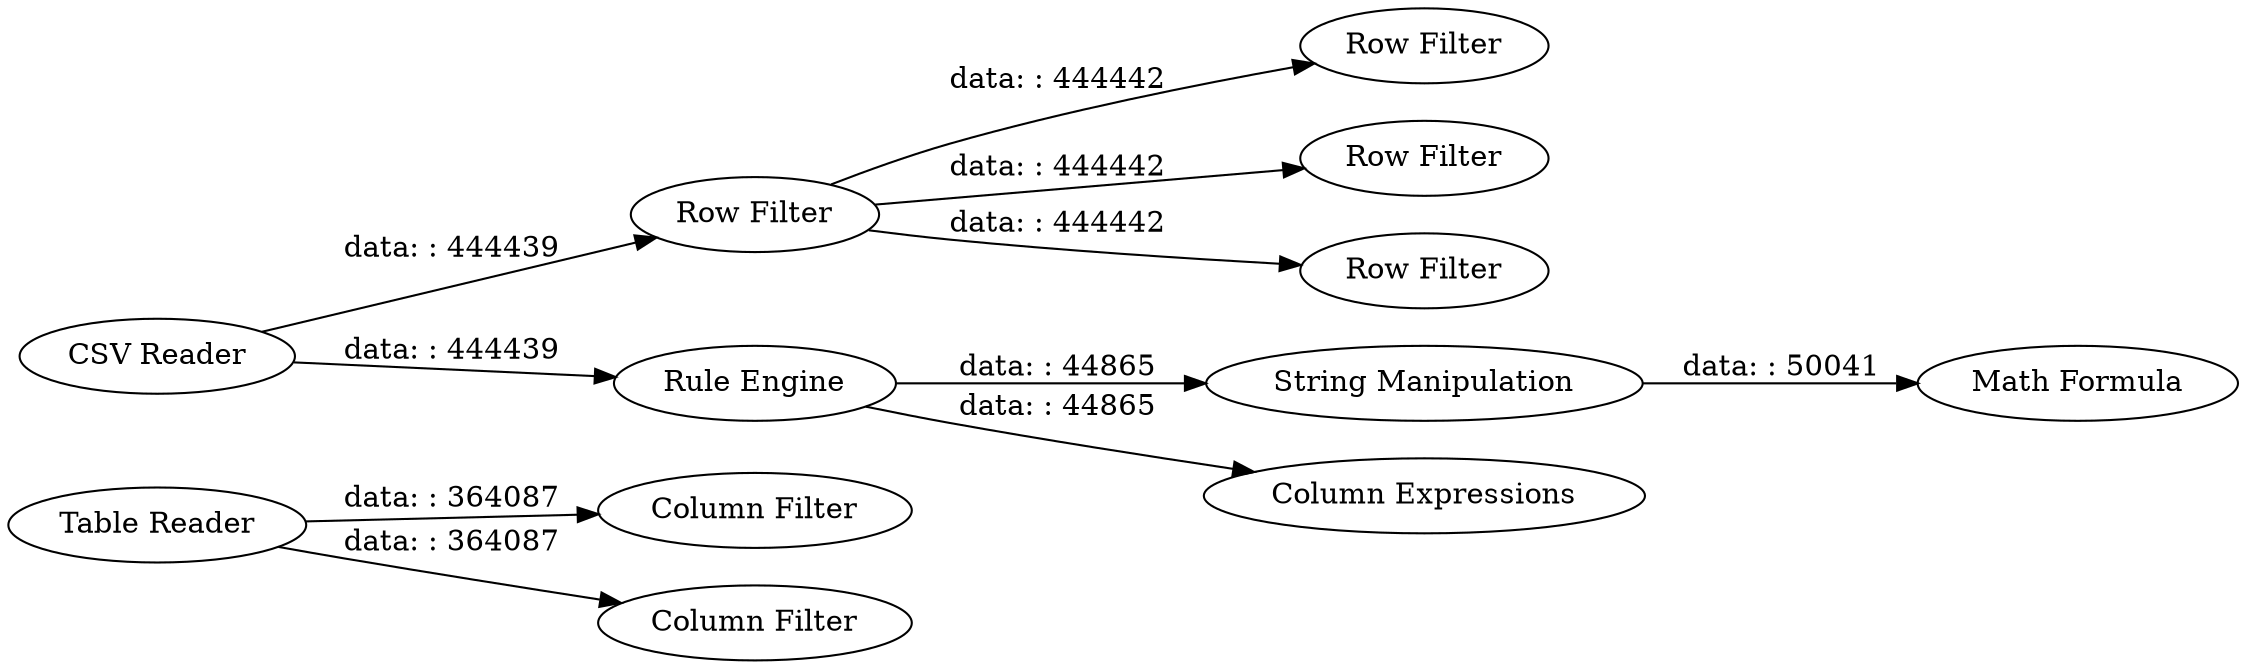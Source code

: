 digraph {
	"-366001462466606963_23" [label="Column Filter"]
	"-366001462466606963_13" [label="CSV Reader"]
	"-366001462466606963_5" [label="Row Filter"]
	"-366001462466606963_11" [label="Row Filter"]
	"-366001462466606963_2" [label="Row Filter"]
	"-366001462466606963_3" [label="Row Filter"]
	"-366001462466606963_29" [label="Math Formula"]
	"-366001462466606963_27" [label="Rule Engine"]
	"-366001462466606963_28" [label="String Manipulation"]
	"-366001462466606963_30" [label="Column Expressions"]
	"-366001462466606963_24" [label="Column Filter"]
	"-366001462466606963_26" [label="Table Reader"]
	"-366001462466606963_2" -> "-366001462466606963_5" [label="data: : 444442"]
	"-366001462466606963_2" -> "-366001462466606963_11" [label="data: : 444442"]
	"-366001462466606963_28" -> "-366001462466606963_29" [label="data: : 50041"]
	"-366001462466606963_13" -> "-366001462466606963_27" [label="data: : 444439"]
	"-366001462466606963_2" -> "-366001462466606963_3" [label="data: : 444442"]
	"-366001462466606963_13" -> "-366001462466606963_2" [label="data: : 444439"]
	"-366001462466606963_27" -> "-366001462466606963_30" [label="data: : 44865"]
	"-366001462466606963_27" -> "-366001462466606963_28" [label="data: : 44865"]
	"-366001462466606963_26" -> "-366001462466606963_24" [label="data: : 364087"]
	"-366001462466606963_26" -> "-366001462466606963_23" [label="data: : 364087"]
	rankdir=LR
}

